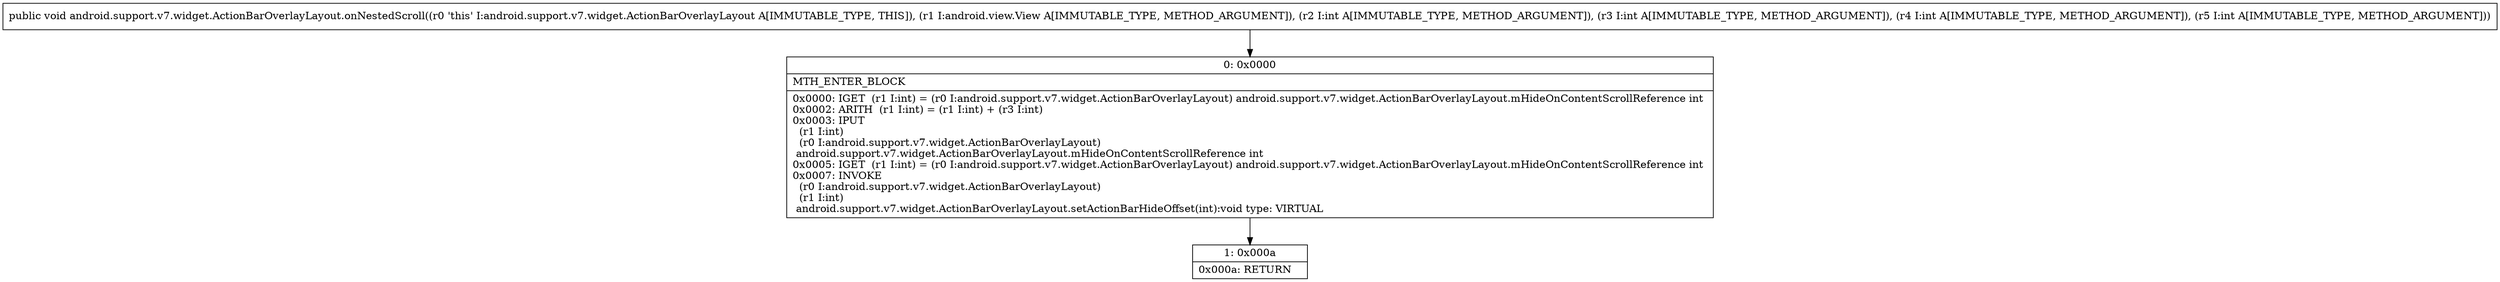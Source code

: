 digraph "CFG forandroid.support.v7.widget.ActionBarOverlayLayout.onNestedScroll(Landroid\/view\/View;IIII)V" {
Node_0 [shape=record,label="{0\:\ 0x0000|MTH_ENTER_BLOCK\l|0x0000: IGET  (r1 I:int) = (r0 I:android.support.v7.widget.ActionBarOverlayLayout) android.support.v7.widget.ActionBarOverlayLayout.mHideOnContentScrollReference int \l0x0002: ARITH  (r1 I:int) = (r1 I:int) + (r3 I:int) \l0x0003: IPUT  \l  (r1 I:int)\l  (r0 I:android.support.v7.widget.ActionBarOverlayLayout)\l android.support.v7.widget.ActionBarOverlayLayout.mHideOnContentScrollReference int \l0x0005: IGET  (r1 I:int) = (r0 I:android.support.v7.widget.ActionBarOverlayLayout) android.support.v7.widget.ActionBarOverlayLayout.mHideOnContentScrollReference int \l0x0007: INVOKE  \l  (r0 I:android.support.v7.widget.ActionBarOverlayLayout)\l  (r1 I:int)\l android.support.v7.widget.ActionBarOverlayLayout.setActionBarHideOffset(int):void type: VIRTUAL \l}"];
Node_1 [shape=record,label="{1\:\ 0x000a|0x000a: RETURN   \l}"];
MethodNode[shape=record,label="{public void android.support.v7.widget.ActionBarOverlayLayout.onNestedScroll((r0 'this' I:android.support.v7.widget.ActionBarOverlayLayout A[IMMUTABLE_TYPE, THIS]), (r1 I:android.view.View A[IMMUTABLE_TYPE, METHOD_ARGUMENT]), (r2 I:int A[IMMUTABLE_TYPE, METHOD_ARGUMENT]), (r3 I:int A[IMMUTABLE_TYPE, METHOD_ARGUMENT]), (r4 I:int A[IMMUTABLE_TYPE, METHOD_ARGUMENT]), (r5 I:int A[IMMUTABLE_TYPE, METHOD_ARGUMENT])) }"];
MethodNode -> Node_0;
Node_0 -> Node_1;
}

